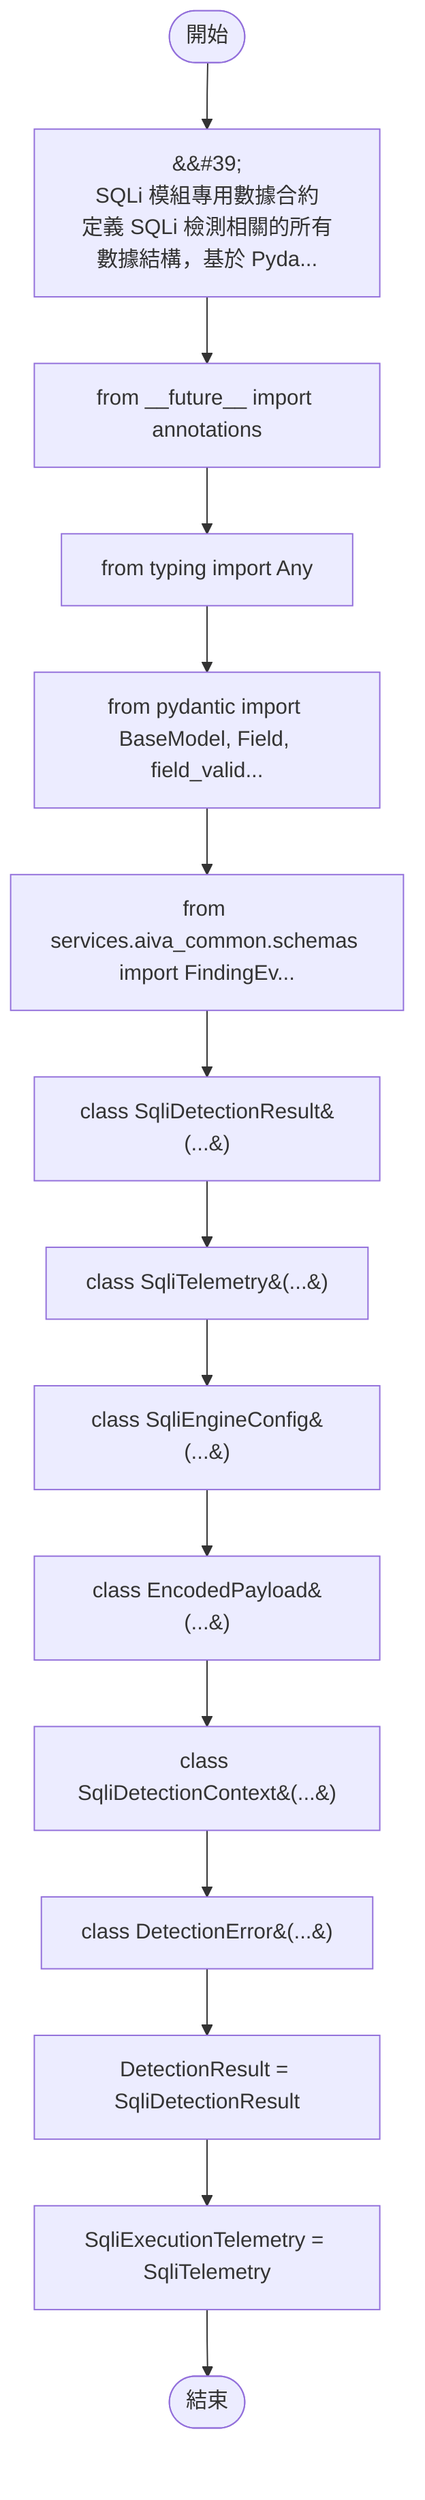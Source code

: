 flowchart TB
    n1([開始])
    n2([結束])
    n3[&amp;&#35;39;\nSQLi 模組專用數據合約\n定義 SQLi 檢測相關的所有數據結構，基於 Pyda...]
    n4[from __future__ import annotations]
    n5[from typing import Any]
    n6[from pydantic import BaseModel, Field, field_valid...]
    n7[from services.aiva_common.schemas import FindingEv...]
    n8[class SqliDetectionResult&#40;...&#41;]
    n9[class SqliTelemetry&#40;...&#41;]
    n10[class SqliEngineConfig&#40;...&#41;]
    n11[class EncodedPayload&#40;...&#41;]
    n12[class SqliDetectionContext&#40;...&#41;]
    n13[class DetectionError&#40;...&#41;]
    n14[DetectionResult = SqliDetectionResult]
    n15[SqliExecutionTelemetry = SqliTelemetry]
    n1 --> n3
    n3 --> n4
    n4 --> n5
    n5 --> n6
    n6 --> n7
    n7 --> n8
    n8 --> n9
    n9 --> n10
    n10 --> n11
    n11 --> n12
    n12 --> n13
    n13 --> n14
    n14 --> n15
    n15 --> n2